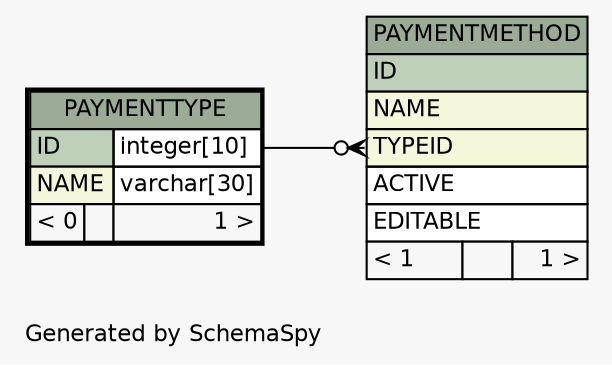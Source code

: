 // dot 2.26.3 on Linux 3.5.0-34-generic
// SchemaSpy rev 590
digraph "oneDegreeRelationshipsDiagram" {
  graph [
    rankdir="RL"
    bgcolor="#f7f7f7"
    label="\nGenerated by SchemaSpy"
    labeljust="l"
    nodesep="0.18"
    ranksep="0.46"
    fontname="Helvetica"
    fontsize="11"
  ];
  node [
    fontname="Helvetica"
    fontsize="11"
    shape="plaintext"
  ];
  edge [
    arrowsize="0.8"
  ];
  "PAYMENTMETHOD":"TYPEID":w -> "PAYMENTTYPE":"ID.type":e [arrowhead=none dir=back arrowtail=crowodot];
  "PAYMENTMETHOD" [
    label=<
    <TABLE BORDER="0" CELLBORDER="1" CELLSPACING="0" BGCOLOR="#ffffff">
      <TR><TD COLSPAN="3" BGCOLOR="#9bab96" ALIGN="CENTER">PAYMENTMETHOD</TD></TR>
      <TR><TD PORT="ID" COLSPAN="3" BGCOLOR="#bed1b8" ALIGN="LEFT">ID</TD></TR>
      <TR><TD PORT="NAME" COLSPAN="3" BGCOLOR="#f4f7da" ALIGN="LEFT">NAME</TD></TR>
      <TR><TD PORT="TYPEID" COLSPAN="3" BGCOLOR="#f4f7da" ALIGN="LEFT">TYPEID</TD></TR>
      <TR><TD PORT="ACTIVE" COLSPAN="3" ALIGN="LEFT">ACTIVE</TD></TR>
      <TR><TD PORT="EDITABLE" COLSPAN="3" ALIGN="LEFT">EDITABLE</TD></TR>
      <TR><TD ALIGN="LEFT" BGCOLOR="#f7f7f7">&lt; 1</TD><TD ALIGN="RIGHT" BGCOLOR="#f7f7f7">  </TD><TD ALIGN="RIGHT" BGCOLOR="#f7f7f7">1 &gt;</TD></TR>
    </TABLE>>
    URL="PAYMENTMETHOD.html"
    tooltip="PAYMENTMETHOD"
  ];
  "PAYMENTTYPE" [
    label=<
    <TABLE BORDER="2" CELLBORDER="1" CELLSPACING="0" BGCOLOR="#ffffff">
      <TR><TD COLSPAN="3" BGCOLOR="#9bab96" ALIGN="CENTER">PAYMENTTYPE</TD></TR>
      <TR><TD PORT="ID" COLSPAN="2" BGCOLOR="#bed1b8" ALIGN="LEFT">ID</TD><TD PORT="ID.type" ALIGN="LEFT">integer[10]</TD></TR>
      <TR><TD PORT="NAME" COLSPAN="2" BGCOLOR="#f4f7da" ALIGN="LEFT">NAME</TD><TD PORT="NAME.type" ALIGN="LEFT">varchar[30]</TD></TR>
      <TR><TD ALIGN="LEFT" BGCOLOR="#f7f7f7">&lt; 0</TD><TD ALIGN="RIGHT" BGCOLOR="#f7f7f7">  </TD><TD ALIGN="RIGHT" BGCOLOR="#f7f7f7">1 &gt;</TD></TR>
    </TABLE>>
    URL="PAYMENTTYPE.html"
    tooltip="PAYMENTTYPE"
  ];
}
